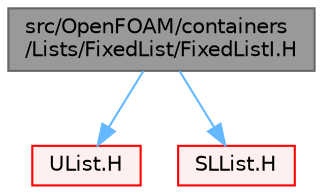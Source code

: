 digraph "src/OpenFOAM/containers/Lists/FixedList/FixedListI.H"
{
 // LATEX_PDF_SIZE
  bgcolor="transparent";
  edge [fontname=Helvetica,fontsize=10,labelfontname=Helvetica,labelfontsize=10];
  node [fontname=Helvetica,fontsize=10,shape=box,height=0.2,width=0.4];
  Node1 [id="Node000001",label="src/OpenFOAM/containers\l/Lists/FixedList/FixedListI.H",height=0.2,width=0.4,color="gray40", fillcolor="grey60", style="filled", fontcolor="black",tooltip=" "];
  Node1 -> Node2 [id="edge1_Node000001_Node000002",color="steelblue1",style="solid",tooltip=" "];
  Node2 [id="Node000002",label="UList.H",height=0.2,width=0.4,color="red", fillcolor="#FFF0F0", style="filled",URL="$UList_8H.html",tooltip=" "];
  Node1 -> Node81 [id="edge2_Node000001_Node000081",color="steelblue1",style="solid",tooltip=" "];
  Node81 [id="Node000081",label="SLList.H",height=0.2,width=0.4,color="red", fillcolor="#FFF0F0", style="filled",URL="$SLList_8H.html",tooltip="Non-intrusive singly-linked list."];
}
